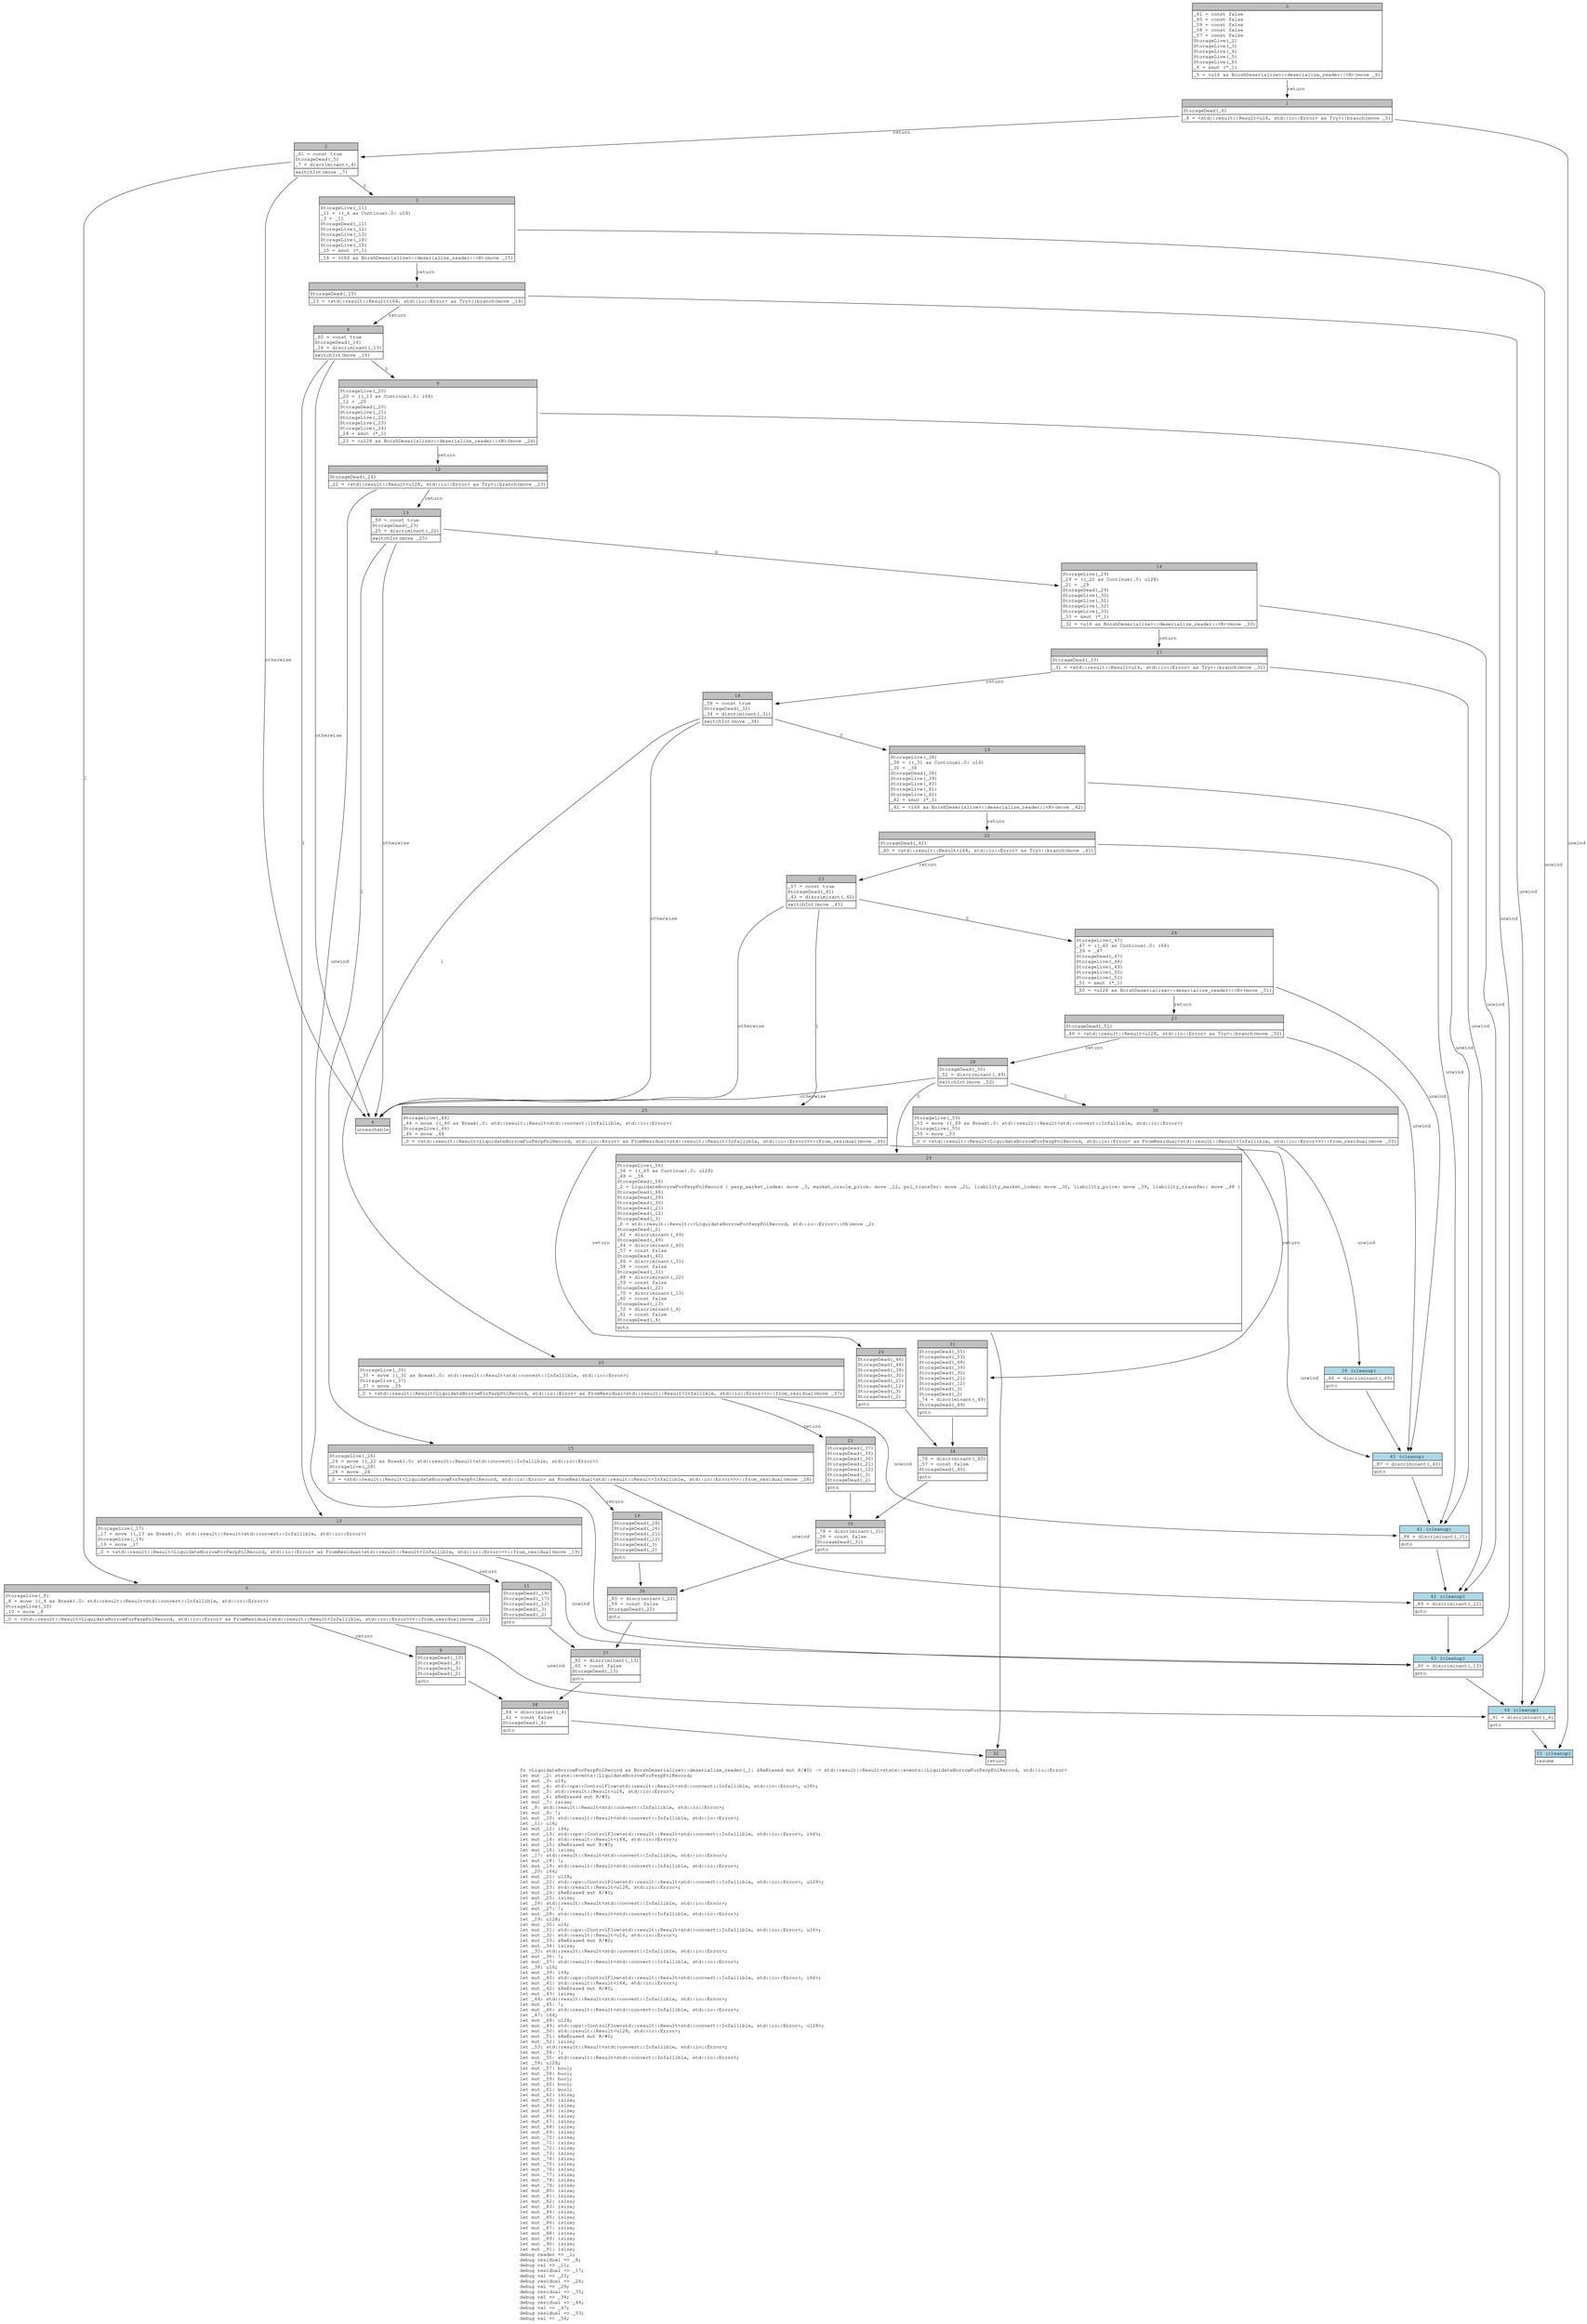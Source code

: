 digraph Mir_0_15793 {
    graph [fontname="Courier, monospace"];
    node [fontname="Courier, monospace"];
    edge [fontname="Courier, monospace"];
    label=<fn &lt;LiquidateBorrowForPerpPnlRecord as BorshDeserialize&gt;::deserialize_reader(_1: &amp;ReErased mut R/#0) -&gt; std::result::Result&lt;state::events::LiquidateBorrowForPerpPnlRecord, std::io::Error&gt;<br align="left"/>let mut _2: state::events::LiquidateBorrowForPerpPnlRecord;<br align="left"/>let mut _3: u16;<br align="left"/>let mut _4: std::ops::ControlFlow&lt;std::result::Result&lt;std::convert::Infallible, std::io::Error&gt;, u16&gt;;<br align="left"/>let mut _5: std::result::Result&lt;u16, std::io::Error&gt;;<br align="left"/>let mut _6: &amp;ReErased mut R/#0;<br align="left"/>let mut _7: isize;<br align="left"/>let _8: std::result::Result&lt;std::convert::Infallible, std::io::Error&gt;;<br align="left"/>let mut _9: !;<br align="left"/>let mut _10: std::result::Result&lt;std::convert::Infallible, std::io::Error&gt;;<br align="left"/>let _11: u16;<br align="left"/>let mut _12: i64;<br align="left"/>let mut _13: std::ops::ControlFlow&lt;std::result::Result&lt;std::convert::Infallible, std::io::Error&gt;, i64&gt;;<br align="left"/>let mut _14: std::result::Result&lt;i64, std::io::Error&gt;;<br align="left"/>let mut _15: &amp;ReErased mut R/#0;<br align="left"/>let mut _16: isize;<br align="left"/>let _17: std::result::Result&lt;std::convert::Infallible, std::io::Error&gt;;<br align="left"/>let mut _18: !;<br align="left"/>let mut _19: std::result::Result&lt;std::convert::Infallible, std::io::Error&gt;;<br align="left"/>let _20: i64;<br align="left"/>let mut _21: u128;<br align="left"/>let mut _22: std::ops::ControlFlow&lt;std::result::Result&lt;std::convert::Infallible, std::io::Error&gt;, u128&gt;;<br align="left"/>let mut _23: std::result::Result&lt;u128, std::io::Error&gt;;<br align="left"/>let mut _24: &amp;ReErased mut R/#0;<br align="left"/>let mut _25: isize;<br align="left"/>let _26: std::result::Result&lt;std::convert::Infallible, std::io::Error&gt;;<br align="left"/>let mut _27: !;<br align="left"/>let mut _28: std::result::Result&lt;std::convert::Infallible, std::io::Error&gt;;<br align="left"/>let _29: u128;<br align="left"/>let mut _30: u16;<br align="left"/>let mut _31: std::ops::ControlFlow&lt;std::result::Result&lt;std::convert::Infallible, std::io::Error&gt;, u16&gt;;<br align="left"/>let mut _32: std::result::Result&lt;u16, std::io::Error&gt;;<br align="left"/>let mut _33: &amp;ReErased mut R/#0;<br align="left"/>let mut _34: isize;<br align="left"/>let _35: std::result::Result&lt;std::convert::Infallible, std::io::Error&gt;;<br align="left"/>let mut _36: !;<br align="left"/>let mut _37: std::result::Result&lt;std::convert::Infallible, std::io::Error&gt;;<br align="left"/>let _38: u16;<br align="left"/>let mut _39: i64;<br align="left"/>let mut _40: std::ops::ControlFlow&lt;std::result::Result&lt;std::convert::Infallible, std::io::Error&gt;, i64&gt;;<br align="left"/>let mut _41: std::result::Result&lt;i64, std::io::Error&gt;;<br align="left"/>let mut _42: &amp;ReErased mut R/#0;<br align="left"/>let mut _43: isize;<br align="left"/>let _44: std::result::Result&lt;std::convert::Infallible, std::io::Error&gt;;<br align="left"/>let mut _45: !;<br align="left"/>let mut _46: std::result::Result&lt;std::convert::Infallible, std::io::Error&gt;;<br align="left"/>let _47: i64;<br align="left"/>let mut _48: u128;<br align="left"/>let mut _49: std::ops::ControlFlow&lt;std::result::Result&lt;std::convert::Infallible, std::io::Error&gt;, u128&gt;;<br align="left"/>let mut _50: std::result::Result&lt;u128, std::io::Error&gt;;<br align="left"/>let mut _51: &amp;ReErased mut R/#0;<br align="left"/>let mut _52: isize;<br align="left"/>let _53: std::result::Result&lt;std::convert::Infallible, std::io::Error&gt;;<br align="left"/>let mut _54: !;<br align="left"/>let mut _55: std::result::Result&lt;std::convert::Infallible, std::io::Error&gt;;<br align="left"/>let _56: u128;<br align="left"/>let mut _57: bool;<br align="left"/>let mut _58: bool;<br align="left"/>let mut _59: bool;<br align="left"/>let mut _60: bool;<br align="left"/>let mut _61: bool;<br align="left"/>let mut _62: isize;<br align="left"/>let mut _63: isize;<br align="left"/>let mut _64: isize;<br align="left"/>let mut _65: isize;<br align="left"/>let mut _66: isize;<br align="left"/>let mut _67: isize;<br align="left"/>let mut _68: isize;<br align="left"/>let mut _69: isize;<br align="left"/>let mut _70: isize;<br align="left"/>let mut _71: isize;<br align="left"/>let mut _72: isize;<br align="left"/>let mut _73: isize;<br align="left"/>let mut _74: isize;<br align="left"/>let mut _75: isize;<br align="left"/>let mut _76: isize;<br align="left"/>let mut _77: isize;<br align="left"/>let mut _78: isize;<br align="left"/>let mut _79: isize;<br align="left"/>let mut _80: isize;<br align="left"/>let mut _81: isize;<br align="left"/>let mut _82: isize;<br align="left"/>let mut _83: isize;<br align="left"/>let mut _84: isize;<br align="left"/>let mut _85: isize;<br align="left"/>let mut _86: isize;<br align="left"/>let mut _87: isize;<br align="left"/>let mut _88: isize;<br align="left"/>let mut _89: isize;<br align="left"/>let mut _90: isize;<br align="left"/>let mut _91: isize;<br align="left"/>debug reader =&gt; _1;<br align="left"/>debug residual =&gt; _8;<br align="left"/>debug val =&gt; _11;<br align="left"/>debug residual =&gt; _17;<br align="left"/>debug val =&gt; _20;<br align="left"/>debug residual =&gt; _26;<br align="left"/>debug val =&gt; _29;<br align="left"/>debug residual =&gt; _35;<br align="left"/>debug val =&gt; _38;<br align="left"/>debug residual =&gt; _44;<br align="left"/>debug val =&gt; _47;<br align="left"/>debug residual =&gt; _53;<br align="left"/>debug val =&gt; _56;<br align="left"/>>;
    bb0__0_15793 [shape="none", label=<<table border="0" cellborder="1" cellspacing="0"><tr><td bgcolor="gray" align="center" colspan="1">0</td></tr><tr><td align="left" balign="left">_61 = const false<br/>_60 = const false<br/>_59 = const false<br/>_58 = const false<br/>_57 = const false<br/>StorageLive(_2)<br/>StorageLive(_3)<br/>StorageLive(_4)<br/>StorageLive(_5)<br/>StorageLive(_6)<br/>_6 = &amp;mut (*_1)<br/></td></tr><tr><td align="left">_5 = &lt;u16 as BorshDeserialize&gt;::deserialize_reader::&lt;R&gt;(move _6)</td></tr></table>>];
    bb1__0_15793 [shape="none", label=<<table border="0" cellborder="1" cellspacing="0"><tr><td bgcolor="gray" align="center" colspan="1">1</td></tr><tr><td align="left" balign="left">StorageDead(_6)<br/></td></tr><tr><td align="left">_4 = &lt;std::result::Result&lt;u16, std::io::Error&gt; as Try&gt;::branch(move _5)</td></tr></table>>];
    bb2__0_15793 [shape="none", label=<<table border="0" cellborder="1" cellspacing="0"><tr><td bgcolor="gray" align="center" colspan="1">2</td></tr><tr><td align="left" balign="left">_61 = const true<br/>StorageDead(_5)<br/>_7 = discriminant(_4)<br/></td></tr><tr><td align="left">switchInt(move _7)</td></tr></table>>];
    bb3__0_15793 [shape="none", label=<<table border="0" cellborder="1" cellspacing="0"><tr><td bgcolor="gray" align="center" colspan="1">3</td></tr><tr><td align="left" balign="left">StorageLive(_11)<br/>_11 = ((_4 as Continue).0: u16)<br/>_3 = _11<br/>StorageDead(_11)<br/>StorageLive(_12)<br/>StorageLive(_13)<br/>StorageLive(_14)<br/>StorageLive(_15)<br/>_15 = &amp;mut (*_1)<br/></td></tr><tr><td align="left">_14 = &lt;i64 as BorshDeserialize&gt;::deserialize_reader::&lt;R&gt;(move _15)</td></tr></table>>];
    bb4__0_15793 [shape="none", label=<<table border="0" cellborder="1" cellspacing="0"><tr><td bgcolor="gray" align="center" colspan="1">4</td></tr><tr><td align="left">unreachable</td></tr></table>>];
    bb5__0_15793 [shape="none", label=<<table border="0" cellborder="1" cellspacing="0"><tr><td bgcolor="gray" align="center" colspan="1">5</td></tr><tr><td align="left" balign="left">StorageLive(_8)<br/>_8 = move ((_4 as Break).0: std::result::Result&lt;std::convert::Infallible, std::io::Error&gt;)<br/>StorageLive(_10)<br/>_10 = move _8<br/></td></tr><tr><td align="left">_0 = &lt;std::result::Result&lt;LiquidateBorrowForPerpPnlRecord, std::io::Error&gt; as FromResidual&lt;std::result::Result&lt;Infallible, std::io::Error&gt;&gt;&gt;::from_residual(move _10)</td></tr></table>>];
    bb6__0_15793 [shape="none", label=<<table border="0" cellborder="1" cellspacing="0"><tr><td bgcolor="gray" align="center" colspan="1">6</td></tr><tr><td align="left" balign="left">StorageDead(_10)<br/>StorageDead(_8)<br/>StorageDead(_3)<br/>StorageDead(_2)<br/></td></tr><tr><td align="left">goto</td></tr></table>>];
    bb7__0_15793 [shape="none", label=<<table border="0" cellborder="1" cellspacing="0"><tr><td bgcolor="gray" align="center" colspan="1">7</td></tr><tr><td align="left" balign="left">StorageDead(_15)<br/></td></tr><tr><td align="left">_13 = &lt;std::result::Result&lt;i64, std::io::Error&gt; as Try&gt;::branch(move _14)</td></tr></table>>];
    bb8__0_15793 [shape="none", label=<<table border="0" cellborder="1" cellspacing="0"><tr><td bgcolor="gray" align="center" colspan="1">8</td></tr><tr><td align="left" balign="left">_60 = const true<br/>StorageDead(_14)<br/>_16 = discriminant(_13)<br/></td></tr><tr><td align="left">switchInt(move _16)</td></tr></table>>];
    bb9__0_15793 [shape="none", label=<<table border="0" cellborder="1" cellspacing="0"><tr><td bgcolor="gray" align="center" colspan="1">9</td></tr><tr><td align="left" balign="left">StorageLive(_20)<br/>_20 = ((_13 as Continue).0: i64)<br/>_12 = _20<br/>StorageDead(_20)<br/>StorageLive(_21)<br/>StorageLive(_22)<br/>StorageLive(_23)<br/>StorageLive(_24)<br/>_24 = &amp;mut (*_1)<br/></td></tr><tr><td align="left">_23 = &lt;u128 as BorshDeserialize&gt;::deserialize_reader::&lt;R&gt;(move _24)</td></tr></table>>];
    bb10__0_15793 [shape="none", label=<<table border="0" cellborder="1" cellspacing="0"><tr><td bgcolor="gray" align="center" colspan="1">10</td></tr><tr><td align="left" balign="left">StorageLive(_17)<br/>_17 = move ((_13 as Break).0: std::result::Result&lt;std::convert::Infallible, std::io::Error&gt;)<br/>StorageLive(_19)<br/>_19 = move _17<br/></td></tr><tr><td align="left">_0 = &lt;std::result::Result&lt;LiquidateBorrowForPerpPnlRecord, std::io::Error&gt; as FromResidual&lt;std::result::Result&lt;Infallible, std::io::Error&gt;&gt;&gt;::from_residual(move _19)</td></tr></table>>];
    bb11__0_15793 [shape="none", label=<<table border="0" cellborder="1" cellspacing="0"><tr><td bgcolor="gray" align="center" colspan="1">11</td></tr><tr><td align="left" balign="left">StorageDead(_19)<br/>StorageDead(_17)<br/>StorageDead(_12)<br/>StorageDead(_3)<br/>StorageDead(_2)<br/></td></tr><tr><td align="left">goto</td></tr></table>>];
    bb12__0_15793 [shape="none", label=<<table border="0" cellborder="1" cellspacing="0"><tr><td bgcolor="gray" align="center" colspan="1">12</td></tr><tr><td align="left" balign="left">StorageDead(_24)<br/></td></tr><tr><td align="left">_22 = &lt;std::result::Result&lt;u128, std::io::Error&gt; as Try&gt;::branch(move _23)</td></tr></table>>];
    bb13__0_15793 [shape="none", label=<<table border="0" cellborder="1" cellspacing="0"><tr><td bgcolor="gray" align="center" colspan="1">13</td></tr><tr><td align="left" balign="left">_59 = const true<br/>StorageDead(_23)<br/>_25 = discriminant(_22)<br/></td></tr><tr><td align="left">switchInt(move _25)</td></tr></table>>];
    bb14__0_15793 [shape="none", label=<<table border="0" cellborder="1" cellspacing="0"><tr><td bgcolor="gray" align="center" colspan="1">14</td></tr><tr><td align="left" balign="left">StorageLive(_29)<br/>_29 = ((_22 as Continue).0: u128)<br/>_21 = _29<br/>StorageDead(_29)<br/>StorageLive(_30)<br/>StorageLive(_31)<br/>StorageLive(_32)<br/>StorageLive(_33)<br/>_33 = &amp;mut (*_1)<br/></td></tr><tr><td align="left">_32 = &lt;u16 as BorshDeserialize&gt;::deserialize_reader::&lt;R&gt;(move _33)</td></tr></table>>];
    bb15__0_15793 [shape="none", label=<<table border="0" cellborder="1" cellspacing="0"><tr><td bgcolor="gray" align="center" colspan="1">15</td></tr><tr><td align="left" balign="left">StorageLive(_26)<br/>_26 = move ((_22 as Break).0: std::result::Result&lt;std::convert::Infallible, std::io::Error&gt;)<br/>StorageLive(_28)<br/>_28 = move _26<br/></td></tr><tr><td align="left">_0 = &lt;std::result::Result&lt;LiquidateBorrowForPerpPnlRecord, std::io::Error&gt; as FromResidual&lt;std::result::Result&lt;Infallible, std::io::Error&gt;&gt;&gt;::from_residual(move _28)</td></tr></table>>];
    bb16__0_15793 [shape="none", label=<<table border="0" cellborder="1" cellspacing="0"><tr><td bgcolor="gray" align="center" colspan="1">16</td></tr><tr><td align="left" balign="left">StorageDead(_28)<br/>StorageDead(_26)<br/>StorageDead(_21)<br/>StorageDead(_12)<br/>StorageDead(_3)<br/>StorageDead(_2)<br/></td></tr><tr><td align="left">goto</td></tr></table>>];
    bb17__0_15793 [shape="none", label=<<table border="0" cellborder="1" cellspacing="0"><tr><td bgcolor="gray" align="center" colspan="1">17</td></tr><tr><td align="left" balign="left">StorageDead(_33)<br/></td></tr><tr><td align="left">_31 = &lt;std::result::Result&lt;u16, std::io::Error&gt; as Try&gt;::branch(move _32)</td></tr></table>>];
    bb18__0_15793 [shape="none", label=<<table border="0" cellborder="1" cellspacing="0"><tr><td bgcolor="gray" align="center" colspan="1">18</td></tr><tr><td align="left" balign="left">_58 = const true<br/>StorageDead(_32)<br/>_34 = discriminant(_31)<br/></td></tr><tr><td align="left">switchInt(move _34)</td></tr></table>>];
    bb19__0_15793 [shape="none", label=<<table border="0" cellborder="1" cellspacing="0"><tr><td bgcolor="gray" align="center" colspan="1">19</td></tr><tr><td align="left" balign="left">StorageLive(_38)<br/>_38 = ((_31 as Continue).0: u16)<br/>_30 = _38<br/>StorageDead(_38)<br/>StorageLive(_39)<br/>StorageLive(_40)<br/>StorageLive(_41)<br/>StorageLive(_42)<br/>_42 = &amp;mut (*_1)<br/></td></tr><tr><td align="left">_41 = &lt;i64 as BorshDeserialize&gt;::deserialize_reader::&lt;R&gt;(move _42)</td></tr></table>>];
    bb20__0_15793 [shape="none", label=<<table border="0" cellborder="1" cellspacing="0"><tr><td bgcolor="gray" align="center" colspan="1">20</td></tr><tr><td align="left" balign="left">StorageLive(_35)<br/>_35 = move ((_31 as Break).0: std::result::Result&lt;std::convert::Infallible, std::io::Error&gt;)<br/>StorageLive(_37)<br/>_37 = move _35<br/></td></tr><tr><td align="left">_0 = &lt;std::result::Result&lt;LiquidateBorrowForPerpPnlRecord, std::io::Error&gt; as FromResidual&lt;std::result::Result&lt;Infallible, std::io::Error&gt;&gt;&gt;::from_residual(move _37)</td></tr></table>>];
    bb21__0_15793 [shape="none", label=<<table border="0" cellborder="1" cellspacing="0"><tr><td bgcolor="gray" align="center" colspan="1">21</td></tr><tr><td align="left" balign="left">StorageDead(_37)<br/>StorageDead(_35)<br/>StorageDead(_30)<br/>StorageDead(_21)<br/>StorageDead(_12)<br/>StorageDead(_3)<br/>StorageDead(_2)<br/></td></tr><tr><td align="left">goto</td></tr></table>>];
    bb22__0_15793 [shape="none", label=<<table border="0" cellborder="1" cellspacing="0"><tr><td bgcolor="gray" align="center" colspan="1">22</td></tr><tr><td align="left" balign="left">StorageDead(_42)<br/></td></tr><tr><td align="left">_40 = &lt;std::result::Result&lt;i64, std::io::Error&gt; as Try&gt;::branch(move _41)</td></tr></table>>];
    bb23__0_15793 [shape="none", label=<<table border="0" cellborder="1" cellspacing="0"><tr><td bgcolor="gray" align="center" colspan="1">23</td></tr><tr><td align="left" balign="left">_57 = const true<br/>StorageDead(_41)<br/>_43 = discriminant(_40)<br/></td></tr><tr><td align="left">switchInt(move _43)</td></tr></table>>];
    bb24__0_15793 [shape="none", label=<<table border="0" cellborder="1" cellspacing="0"><tr><td bgcolor="gray" align="center" colspan="1">24</td></tr><tr><td align="left" balign="left">StorageLive(_47)<br/>_47 = ((_40 as Continue).0: i64)<br/>_39 = _47<br/>StorageDead(_47)<br/>StorageLive(_48)<br/>StorageLive(_49)<br/>StorageLive(_50)<br/>StorageLive(_51)<br/>_51 = &amp;mut (*_1)<br/></td></tr><tr><td align="left">_50 = &lt;u128 as BorshDeserialize&gt;::deserialize_reader::&lt;R&gt;(move _51)</td></tr></table>>];
    bb25__0_15793 [shape="none", label=<<table border="0" cellborder="1" cellspacing="0"><tr><td bgcolor="gray" align="center" colspan="1">25</td></tr><tr><td align="left" balign="left">StorageLive(_44)<br/>_44 = move ((_40 as Break).0: std::result::Result&lt;std::convert::Infallible, std::io::Error&gt;)<br/>StorageLive(_46)<br/>_46 = move _44<br/></td></tr><tr><td align="left">_0 = &lt;std::result::Result&lt;LiquidateBorrowForPerpPnlRecord, std::io::Error&gt; as FromResidual&lt;std::result::Result&lt;Infallible, std::io::Error&gt;&gt;&gt;::from_residual(move _46)</td></tr></table>>];
    bb26__0_15793 [shape="none", label=<<table border="0" cellborder="1" cellspacing="0"><tr><td bgcolor="gray" align="center" colspan="1">26</td></tr><tr><td align="left" balign="left">StorageDead(_46)<br/>StorageDead(_44)<br/>StorageDead(_39)<br/>StorageDead(_30)<br/>StorageDead(_21)<br/>StorageDead(_12)<br/>StorageDead(_3)<br/>StorageDead(_2)<br/></td></tr><tr><td align="left">goto</td></tr></table>>];
    bb27__0_15793 [shape="none", label=<<table border="0" cellborder="1" cellspacing="0"><tr><td bgcolor="gray" align="center" colspan="1">27</td></tr><tr><td align="left" balign="left">StorageDead(_51)<br/></td></tr><tr><td align="left">_49 = &lt;std::result::Result&lt;u128, std::io::Error&gt; as Try&gt;::branch(move _50)</td></tr></table>>];
    bb28__0_15793 [shape="none", label=<<table border="0" cellborder="1" cellspacing="0"><tr><td bgcolor="gray" align="center" colspan="1">28</td></tr><tr><td align="left" balign="left">StorageDead(_50)<br/>_52 = discriminant(_49)<br/></td></tr><tr><td align="left">switchInt(move _52)</td></tr></table>>];
    bb29__0_15793 [shape="none", label=<<table border="0" cellborder="1" cellspacing="0"><tr><td bgcolor="gray" align="center" colspan="1">29</td></tr><tr><td align="left" balign="left">StorageLive(_56)<br/>_56 = ((_49 as Continue).0: u128)<br/>_48 = _56<br/>StorageDead(_56)<br/>_2 = LiquidateBorrowForPerpPnlRecord { perp_market_index: move _3, market_oracle_price: move _12, pnl_transfer: move _21, liability_market_index: move _30, liability_price: move _39, liability_transfer: move _48 }<br/>StorageDead(_48)<br/>StorageDead(_39)<br/>StorageDead(_30)<br/>StorageDead(_21)<br/>StorageDead(_12)<br/>StorageDead(_3)<br/>_0 = std::result::Result::&lt;LiquidateBorrowForPerpPnlRecord, std::io::Error&gt;::Ok(move _2)<br/>StorageDead(_2)<br/>_62 = discriminant(_49)<br/>StorageDead(_49)<br/>_64 = discriminant(_40)<br/>_57 = const false<br/>StorageDead(_40)<br/>_66 = discriminant(_31)<br/>_58 = const false<br/>StorageDead(_31)<br/>_68 = discriminant(_22)<br/>_59 = const false<br/>StorageDead(_22)<br/>_70 = discriminant(_13)<br/>_60 = const false<br/>StorageDead(_13)<br/>_72 = discriminant(_4)<br/>_61 = const false<br/>StorageDead(_4)<br/></td></tr><tr><td align="left">goto</td></tr></table>>];
    bb30__0_15793 [shape="none", label=<<table border="0" cellborder="1" cellspacing="0"><tr><td bgcolor="gray" align="center" colspan="1">30</td></tr><tr><td align="left" balign="left">StorageLive(_53)<br/>_53 = move ((_49 as Break).0: std::result::Result&lt;std::convert::Infallible, std::io::Error&gt;)<br/>StorageLive(_55)<br/>_55 = move _53<br/></td></tr><tr><td align="left">_0 = &lt;std::result::Result&lt;LiquidateBorrowForPerpPnlRecord, std::io::Error&gt; as FromResidual&lt;std::result::Result&lt;Infallible, std::io::Error&gt;&gt;&gt;::from_residual(move _55)</td></tr></table>>];
    bb31__0_15793 [shape="none", label=<<table border="0" cellborder="1" cellspacing="0"><tr><td bgcolor="gray" align="center" colspan="1">31</td></tr><tr><td align="left" balign="left">StorageDead(_55)<br/>StorageDead(_53)<br/>StorageDead(_48)<br/>StorageDead(_39)<br/>StorageDead(_30)<br/>StorageDead(_21)<br/>StorageDead(_12)<br/>StorageDead(_3)<br/>StorageDead(_2)<br/>_74 = discriminant(_49)<br/>StorageDead(_49)<br/></td></tr><tr><td align="left">goto</td></tr></table>>];
    bb32__0_15793 [shape="none", label=<<table border="0" cellborder="1" cellspacing="0"><tr><td bgcolor="gray" align="center" colspan="1">32</td></tr><tr><td align="left">return</td></tr></table>>];
    bb33__0_15793 [shape="none", label=<<table border="0" cellborder="1" cellspacing="0"><tr><td bgcolor="lightblue" align="center" colspan="1">33 (cleanup)</td></tr><tr><td align="left">resume</td></tr></table>>];
    bb34__0_15793 [shape="none", label=<<table border="0" cellborder="1" cellspacing="0"><tr><td bgcolor="gray" align="center" colspan="1">34</td></tr><tr><td align="left" balign="left">_76 = discriminant(_40)<br/>_57 = const false<br/>StorageDead(_40)<br/></td></tr><tr><td align="left">goto</td></tr></table>>];
    bb35__0_15793 [shape="none", label=<<table border="0" cellborder="1" cellspacing="0"><tr><td bgcolor="gray" align="center" colspan="1">35</td></tr><tr><td align="left" balign="left">_78 = discriminant(_31)<br/>_58 = const false<br/>StorageDead(_31)<br/></td></tr><tr><td align="left">goto</td></tr></table>>];
    bb36__0_15793 [shape="none", label=<<table border="0" cellborder="1" cellspacing="0"><tr><td bgcolor="gray" align="center" colspan="1">36</td></tr><tr><td align="left" balign="left">_80 = discriminant(_22)<br/>_59 = const false<br/>StorageDead(_22)<br/></td></tr><tr><td align="left">goto</td></tr></table>>];
    bb37__0_15793 [shape="none", label=<<table border="0" cellborder="1" cellspacing="0"><tr><td bgcolor="gray" align="center" colspan="1">37</td></tr><tr><td align="left" balign="left">_82 = discriminant(_13)<br/>_60 = const false<br/>StorageDead(_13)<br/></td></tr><tr><td align="left">goto</td></tr></table>>];
    bb38__0_15793 [shape="none", label=<<table border="0" cellborder="1" cellspacing="0"><tr><td bgcolor="gray" align="center" colspan="1">38</td></tr><tr><td align="left" balign="left">_84 = discriminant(_4)<br/>_61 = const false<br/>StorageDead(_4)<br/></td></tr><tr><td align="left">goto</td></tr></table>>];
    bb39__0_15793 [shape="none", label=<<table border="0" cellborder="1" cellspacing="0"><tr><td bgcolor="lightblue" align="center" colspan="1">39 (cleanup)</td></tr><tr><td align="left" balign="left">_86 = discriminant(_49)<br/></td></tr><tr><td align="left">goto</td></tr></table>>];
    bb40__0_15793 [shape="none", label=<<table border="0" cellborder="1" cellspacing="0"><tr><td bgcolor="lightblue" align="center" colspan="1">40 (cleanup)</td></tr><tr><td align="left" balign="left">_87 = discriminant(_40)<br/></td></tr><tr><td align="left">goto</td></tr></table>>];
    bb41__0_15793 [shape="none", label=<<table border="0" cellborder="1" cellspacing="0"><tr><td bgcolor="lightblue" align="center" colspan="1">41 (cleanup)</td></tr><tr><td align="left" balign="left">_88 = discriminant(_31)<br/></td></tr><tr><td align="left">goto</td></tr></table>>];
    bb42__0_15793 [shape="none", label=<<table border="0" cellborder="1" cellspacing="0"><tr><td bgcolor="lightblue" align="center" colspan="1">42 (cleanup)</td></tr><tr><td align="left" balign="left">_89 = discriminant(_22)<br/></td></tr><tr><td align="left">goto</td></tr></table>>];
    bb43__0_15793 [shape="none", label=<<table border="0" cellborder="1" cellspacing="0"><tr><td bgcolor="lightblue" align="center" colspan="1">43 (cleanup)</td></tr><tr><td align="left" balign="left">_90 = discriminant(_13)<br/></td></tr><tr><td align="left">goto</td></tr></table>>];
    bb44__0_15793 [shape="none", label=<<table border="0" cellborder="1" cellspacing="0"><tr><td bgcolor="lightblue" align="center" colspan="1">44 (cleanup)</td></tr><tr><td align="left" balign="left">_91 = discriminant(_4)<br/></td></tr><tr><td align="left">goto</td></tr></table>>];
    bb0__0_15793 -> bb1__0_15793 [label="return"];
    bb1__0_15793 -> bb2__0_15793 [label="return"];
    bb1__0_15793 -> bb33__0_15793 [label="unwind"];
    bb2__0_15793 -> bb3__0_15793 [label="0"];
    bb2__0_15793 -> bb5__0_15793 [label="1"];
    bb2__0_15793 -> bb4__0_15793 [label="otherwise"];
    bb3__0_15793 -> bb7__0_15793 [label="return"];
    bb3__0_15793 -> bb44__0_15793 [label="unwind"];
    bb5__0_15793 -> bb6__0_15793 [label="return"];
    bb5__0_15793 -> bb44__0_15793 [label="unwind"];
    bb6__0_15793 -> bb38__0_15793 [label=""];
    bb7__0_15793 -> bb8__0_15793 [label="return"];
    bb7__0_15793 -> bb44__0_15793 [label="unwind"];
    bb8__0_15793 -> bb9__0_15793 [label="0"];
    bb8__0_15793 -> bb10__0_15793 [label="1"];
    bb8__0_15793 -> bb4__0_15793 [label="otherwise"];
    bb9__0_15793 -> bb12__0_15793 [label="return"];
    bb9__0_15793 -> bb43__0_15793 [label="unwind"];
    bb10__0_15793 -> bb11__0_15793 [label="return"];
    bb10__0_15793 -> bb43__0_15793 [label="unwind"];
    bb11__0_15793 -> bb37__0_15793 [label=""];
    bb12__0_15793 -> bb13__0_15793 [label="return"];
    bb12__0_15793 -> bb43__0_15793 [label="unwind"];
    bb13__0_15793 -> bb14__0_15793 [label="0"];
    bb13__0_15793 -> bb15__0_15793 [label="1"];
    bb13__0_15793 -> bb4__0_15793 [label="otherwise"];
    bb14__0_15793 -> bb17__0_15793 [label="return"];
    bb14__0_15793 -> bb42__0_15793 [label="unwind"];
    bb15__0_15793 -> bb16__0_15793 [label="return"];
    bb15__0_15793 -> bb42__0_15793 [label="unwind"];
    bb16__0_15793 -> bb36__0_15793 [label=""];
    bb17__0_15793 -> bb18__0_15793 [label="return"];
    bb17__0_15793 -> bb42__0_15793 [label="unwind"];
    bb18__0_15793 -> bb19__0_15793 [label="0"];
    bb18__0_15793 -> bb20__0_15793 [label="1"];
    bb18__0_15793 -> bb4__0_15793 [label="otherwise"];
    bb19__0_15793 -> bb22__0_15793 [label="return"];
    bb19__0_15793 -> bb41__0_15793 [label="unwind"];
    bb20__0_15793 -> bb21__0_15793 [label="return"];
    bb20__0_15793 -> bb41__0_15793 [label="unwind"];
    bb21__0_15793 -> bb35__0_15793 [label=""];
    bb22__0_15793 -> bb23__0_15793 [label="return"];
    bb22__0_15793 -> bb41__0_15793 [label="unwind"];
    bb23__0_15793 -> bb24__0_15793 [label="0"];
    bb23__0_15793 -> bb25__0_15793 [label="1"];
    bb23__0_15793 -> bb4__0_15793 [label="otherwise"];
    bb24__0_15793 -> bb27__0_15793 [label="return"];
    bb24__0_15793 -> bb40__0_15793 [label="unwind"];
    bb25__0_15793 -> bb26__0_15793 [label="return"];
    bb25__0_15793 -> bb40__0_15793 [label="unwind"];
    bb26__0_15793 -> bb34__0_15793 [label=""];
    bb27__0_15793 -> bb28__0_15793 [label="return"];
    bb27__0_15793 -> bb40__0_15793 [label="unwind"];
    bb28__0_15793 -> bb29__0_15793 [label="0"];
    bb28__0_15793 -> bb30__0_15793 [label="1"];
    bb28__0_15793 -> bb4__0_15793 [label="otherwise"];
    bb29__0_15793 -> bb32__0_15793 [label=""];
    bb30__0_15793 -> bb31__0_15793 [label="return"];
    bb30__0_15793 -> bb39__0_15793 [label="unwind"];
    bb31__0_15793 -> bb34__0_15793 [label=""];
    bb34__0_15793 -> bb35__0_15793 [label=""];
    bb35__0_15793 -> bb36__0_15793 [label=""];
    bb36__0_15793 -> bb37__0_15793 [label=""];
    bb37__0_15793 -> bb38__0_15793 [label=""];
    bb38__0_15793 -> bb32__0_15793 [label=""];
    bb39__0_15793 -> bb40__0_15793 [label=""];
    bb40__0_15793 -> bb41__0_15793 [label=""];
    bb41__0_15793 -> bb42__0_15793 [label=""];
    bb42__0_15793 -> bb43__0_15793 [label=""];
    bb43__0_15793 -> bb44__0_15793 [label=""];
    bb44__0_15793 -> bb33__0_15793 [label=""];
}
